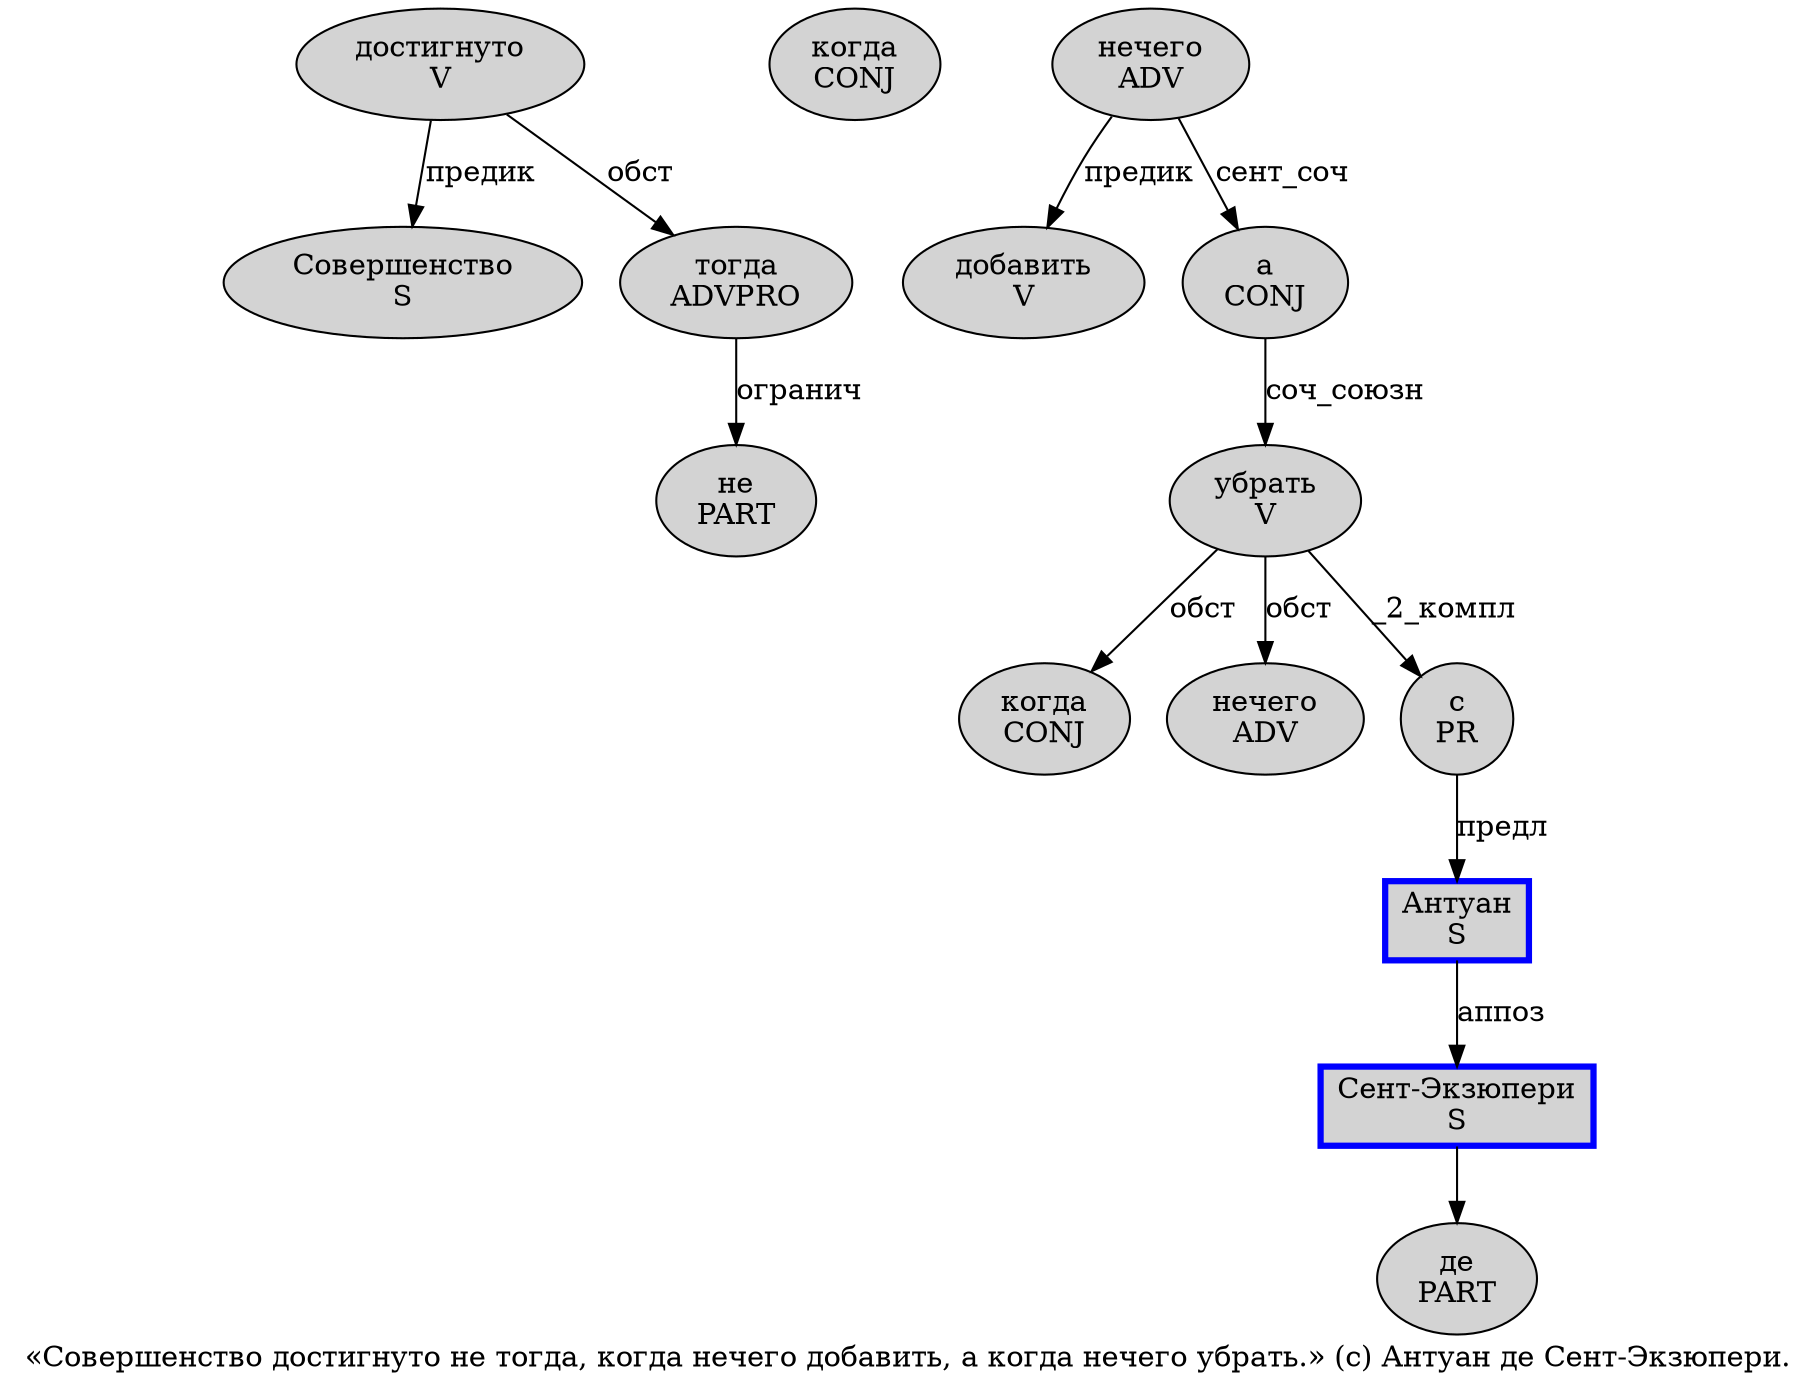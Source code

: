 digraph SENTENCE_2626 {
	graph [label="«Совершенство достигнуто не тогда, когда нечего добавить, а когда нечего убрать.» (с) Антуан де Сент-Экзюпери."]
	node [style=filled]
		1 [label="Совершенство
S" color="" fillcolor=lightgray penwidth=1 shape=ellipse]
		2 [label="достигнуто
V" color="" fillcolor=lightgray penwidth=1 shape=ellipse]
		3 [label="не
PART" color="" fillcolor=lightgray penwidth=1 shape=ellipse]
		4 [label="тогда
ADVPRO" color="" fillcolor=lightgray penwidth=1 shape=ellipse]
		6 [label="когда
CONJ" color="" fillcolor=lightgray penwidth=1 shape=ellipse]
		7 [label="нечего
ADV" color="" fillcolor=lightgray penwidth=1 shape=ellipse]
		8 [label="добавить
V" color="" fillcolor=lightgray penwidth=1 shape=ellipse]
		10 [label="а
CONJ" color="" fillcolor=lightgray penwidth=1 shape=ellipse]
		11 [label="когда
CONJ" color="" fillcolor=lightgray penwidth=1 shape=ellipse]
		12 [label="нечего
ADV" color="" fillcolor=lightgray penwidth=1 shape=ellipse]
		13 [label="убрать
V" color="" fillcolor=lightgray penwidth=1 shape=ellipse]
		17 [label="с
PR" color="" fillcolor=lightgray penwidth=1 shape=ellipse]
		19 [label="Антуан
S" color=blue fillcolor=lightgray penwidth=3 shape=box]
		20 [label="де
PART" color="" fillcolor=lightgray penwidth=1 shape=ellipse]
		21 [label="Сент-Экзюпери
S" color=blue fillcolor=lightgray penwidth=3 shape=box]
			7 -> 8 [label="предик"]
			7 -> 10 [label="сент_соч"]
			19 -> 21 [label="аппоз"]
			4 -> 3 [label="огранич"]
			13 -> 11 [label="обст"]
			13 -> 12 [label="обст"]
			13 -> 17 [label="_2_компл"]
			21 -> 20
			2 -> 1 [label="предик"]
			2 -> 4 [label="обст"]
			10 -> 13 [label="соч_союзн"]
			17 -> 19 [label="предл"]
}